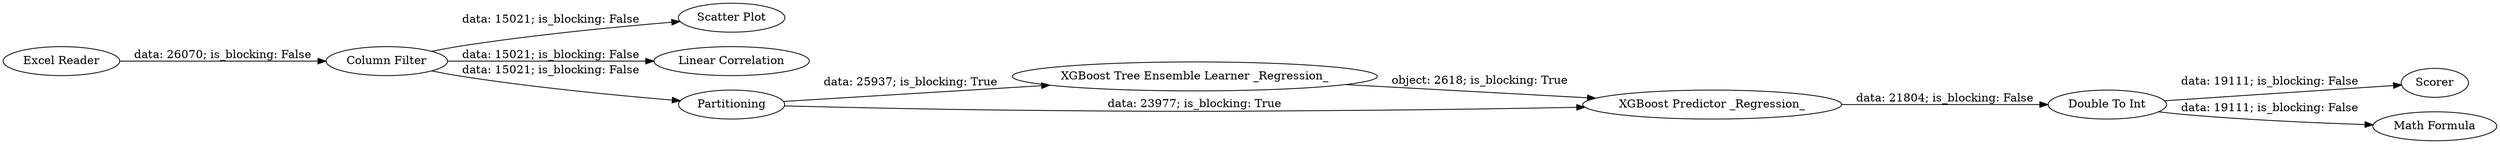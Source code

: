 digraph {
	"8946406249362083591_15" [label="Scatter Plot"]
	"8946406249362083591_16" [label="XGBoost Tree Ensemble Learner _Regression_"]
	"8946406249362083591_19" [label=Scorer]
	"8946406249362083591_7" [label="Excel Reader"]
	"8946406249362083591_18" [label="XGBoost Predictor _Regression_"]
	"8946406249362083591_20" [label="Double To Int"]
	"8946406249362083591_21" [label="Math Formula"]
	"8946406249362083591_11" [label="Column Filter"]
	"8946406249362083591_14" [label="Linear Correlation"]
	"8946406249362083591_17" [label=Partitioning]
	"8946406249362083591_11" -> "8946406249362083591_17" [label="data: 15021; is_blocking: False"]
	"8946406249362083591_16" -> "8946406249362083591_18" [label="object: 2618; is_blocking: True"]
	"8946406249362083591_11" -> "8946406249362083591_14" [label="data: 15021; is_blocking: False"]
	"8946406249362083591_18" -> "8946406249362083591_20" [label="data: 21804; is_blocking: False"]
	"8946406249362083591_20" -> "8946406249362083591_19" [label="data: 19111; is_blocking: False"]
	"8946406249362083591_17" -> "8946406249362083591_18" [label="data: 23977; is_blocking: True"]
	"8946406249362083591_7" -> "8946406249362083591_11" [label="data: 26070; is_blocking: False"]
	"8946406249362083591_17" -> "8946406249362083591_16" [label="data: 25937; is_blocking: True"]
	"8946406249362083591_20" -> "8946406249362083591_21" [label="data: 19111; is_blocking: False"]
	"8946406249362083591_11" -> "8946406249362083591_15" [label="data: 15021; is_blocking: False"]
	rankdir=LR
}
